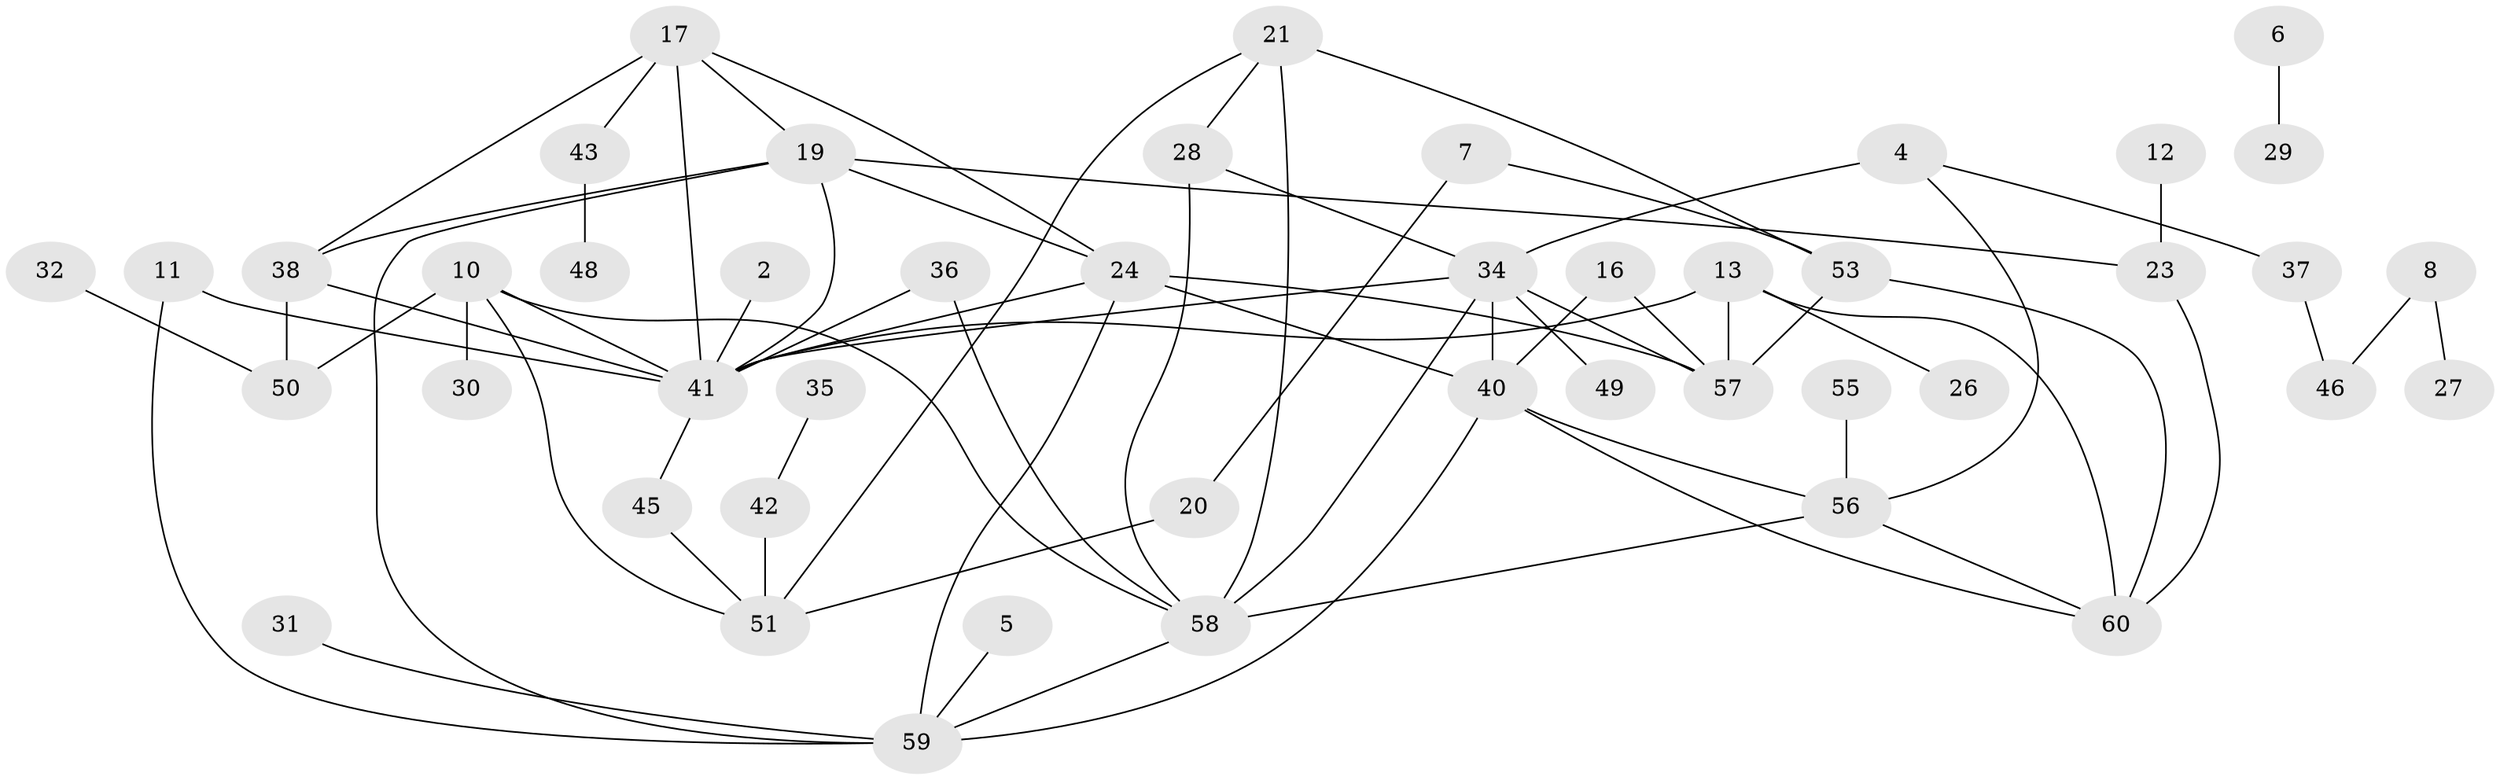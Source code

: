// original degree distribution, {3: 0.2, 0: 0.1, 1: 0.23333333333333334, 2: 0.24166666666666667, 7: 0.016666666666666666, 4: 0.15, 5: 0.05, 6: 0.008333333333333333}
// Generated by graph-tools (version 1.1) at 2025/00/03/09/25 03:00:54]
// undirected, 46 vertices, 72 edges
graph export_dot {
graph [start="1"]
  node [color=gray90,style=filled];
  2;
  4;
  5;
  6;
  7;
  8;
  10;
  11;
  12;
  13;
  16;
  17;
  19;
  20;
  21;
  23;
  24;
  26;
  27;
  28;
  29;
  30;
  31;
  32;
  34;
  35;
  36;
  37;
  38;
  40;
  41;
  42;
  43;
  45;
  46;
  48;
  49;
  50;
  51;
  53;
  55;
  56;
  57;
  58;
  59;
  60;
  2 -- 41 [weight=1.0];
  4 -- 34 [weight=2.0];
  4 -- 37 [weight=1.0];
  4 -- 56 [weight=1.0];
  5 -- 59 [weight=1.0];
  6 -- 29 [weight=1.0];
  7 -- 20 [weight=1.0];
  7 -- 53 [weight=1.0];
  8 -- 27 [weight=1.0];
  8 -- 46 [weight=1.0];
  10 -- 30 [weight=1.0];
  10 -- 41 [weight=1.0];
  10 -- 50 [weight=1.0];
  10 -- 51 [weight=1.0];
  10 -- 58 [weight=1.0];
  11 -- 41 [weight=1.0];
  11 -- 59 [weight=1.0];
  12 -- 23 [weight=1.0];
  13 -- 26 [weight=1.0];
  13 -- 41 [weight=1.0];
  13 -- 57 [weight=1.0];
  13 -- 60 [weight=1.0];
  16 -- 40 [weight=1.0];
  16 -- 57 [weight=1.0];
  17 -- 19 [weight=1.0];
  17 -- 24 [weight=1.0];
  17 -- 38 [weight=1.0];
  17 -- 41 [weight=1.0];
  17 -- 43 [weight=1.0];
  19 -- 23 [weight=1.0];
  19 -- 24 [weight=1.0];
  19 -- 38 [weight=1.0];
  19 -- 41 [weight=1.0];
  19 -- 59 [weight=1.0];
  20 -- 51 [weight=1.0];
  21 -- 28 [weight=1.0];
  21 -- 51 [weight=1.0];
  21 -- 53 [weight=1.0];
  21 -- 58 [weight=2.0];
  23 -- 60 [weight=1.0];
  24 -- 40 [weight=1.0];
  24 -- 41 [weight=3.0];
  24 -- 57 [weight=1.0];
  24 -- 59 [weight=1.0];
  28 -- 34 [weight=1.0];
  28 -- 58 [weight=1.0];
  31 -- 59 [weight=1.0];
  32 -- 50 [weight=1.0];
  34 -- 40 [weight=1.0];
  34 -- 41 [weight=2.0];
  34 -- 49 [weight=1.0];
  34 -- 57 [weight=1.0];
  34 -- 58 [weight=1.0];
  35 -- 42 [weight=1.0];
  36 -- 41 [weight=1.0];
  36 -- 58 [weight=1.0];
  37 -- 46 [weight=1.0];
  38 -- 41 [weight=2.0];
  38 -- 50 [weight=1.0];
  40 -- 56 [weight=1.0];
  40 -- 59 [weight=1.0];
  40 -- 60 [weight=1.0];
  41 -- 45 [weight=1.0];
  42 -- 51 [weight=1.0];
  43 -- 48 [weight=1.0];
  45 -- 51 [weight=1.0];
  53 -- 57 [weight=1.0];
  53 -- 60 [weight=1.0];
  55 -- 56 [weight=1.0];
  56 -- 58 [weight=1.0];
  56 -- 60 [weight=1.0];
  58 -- 59 [weight=1.0];
}
